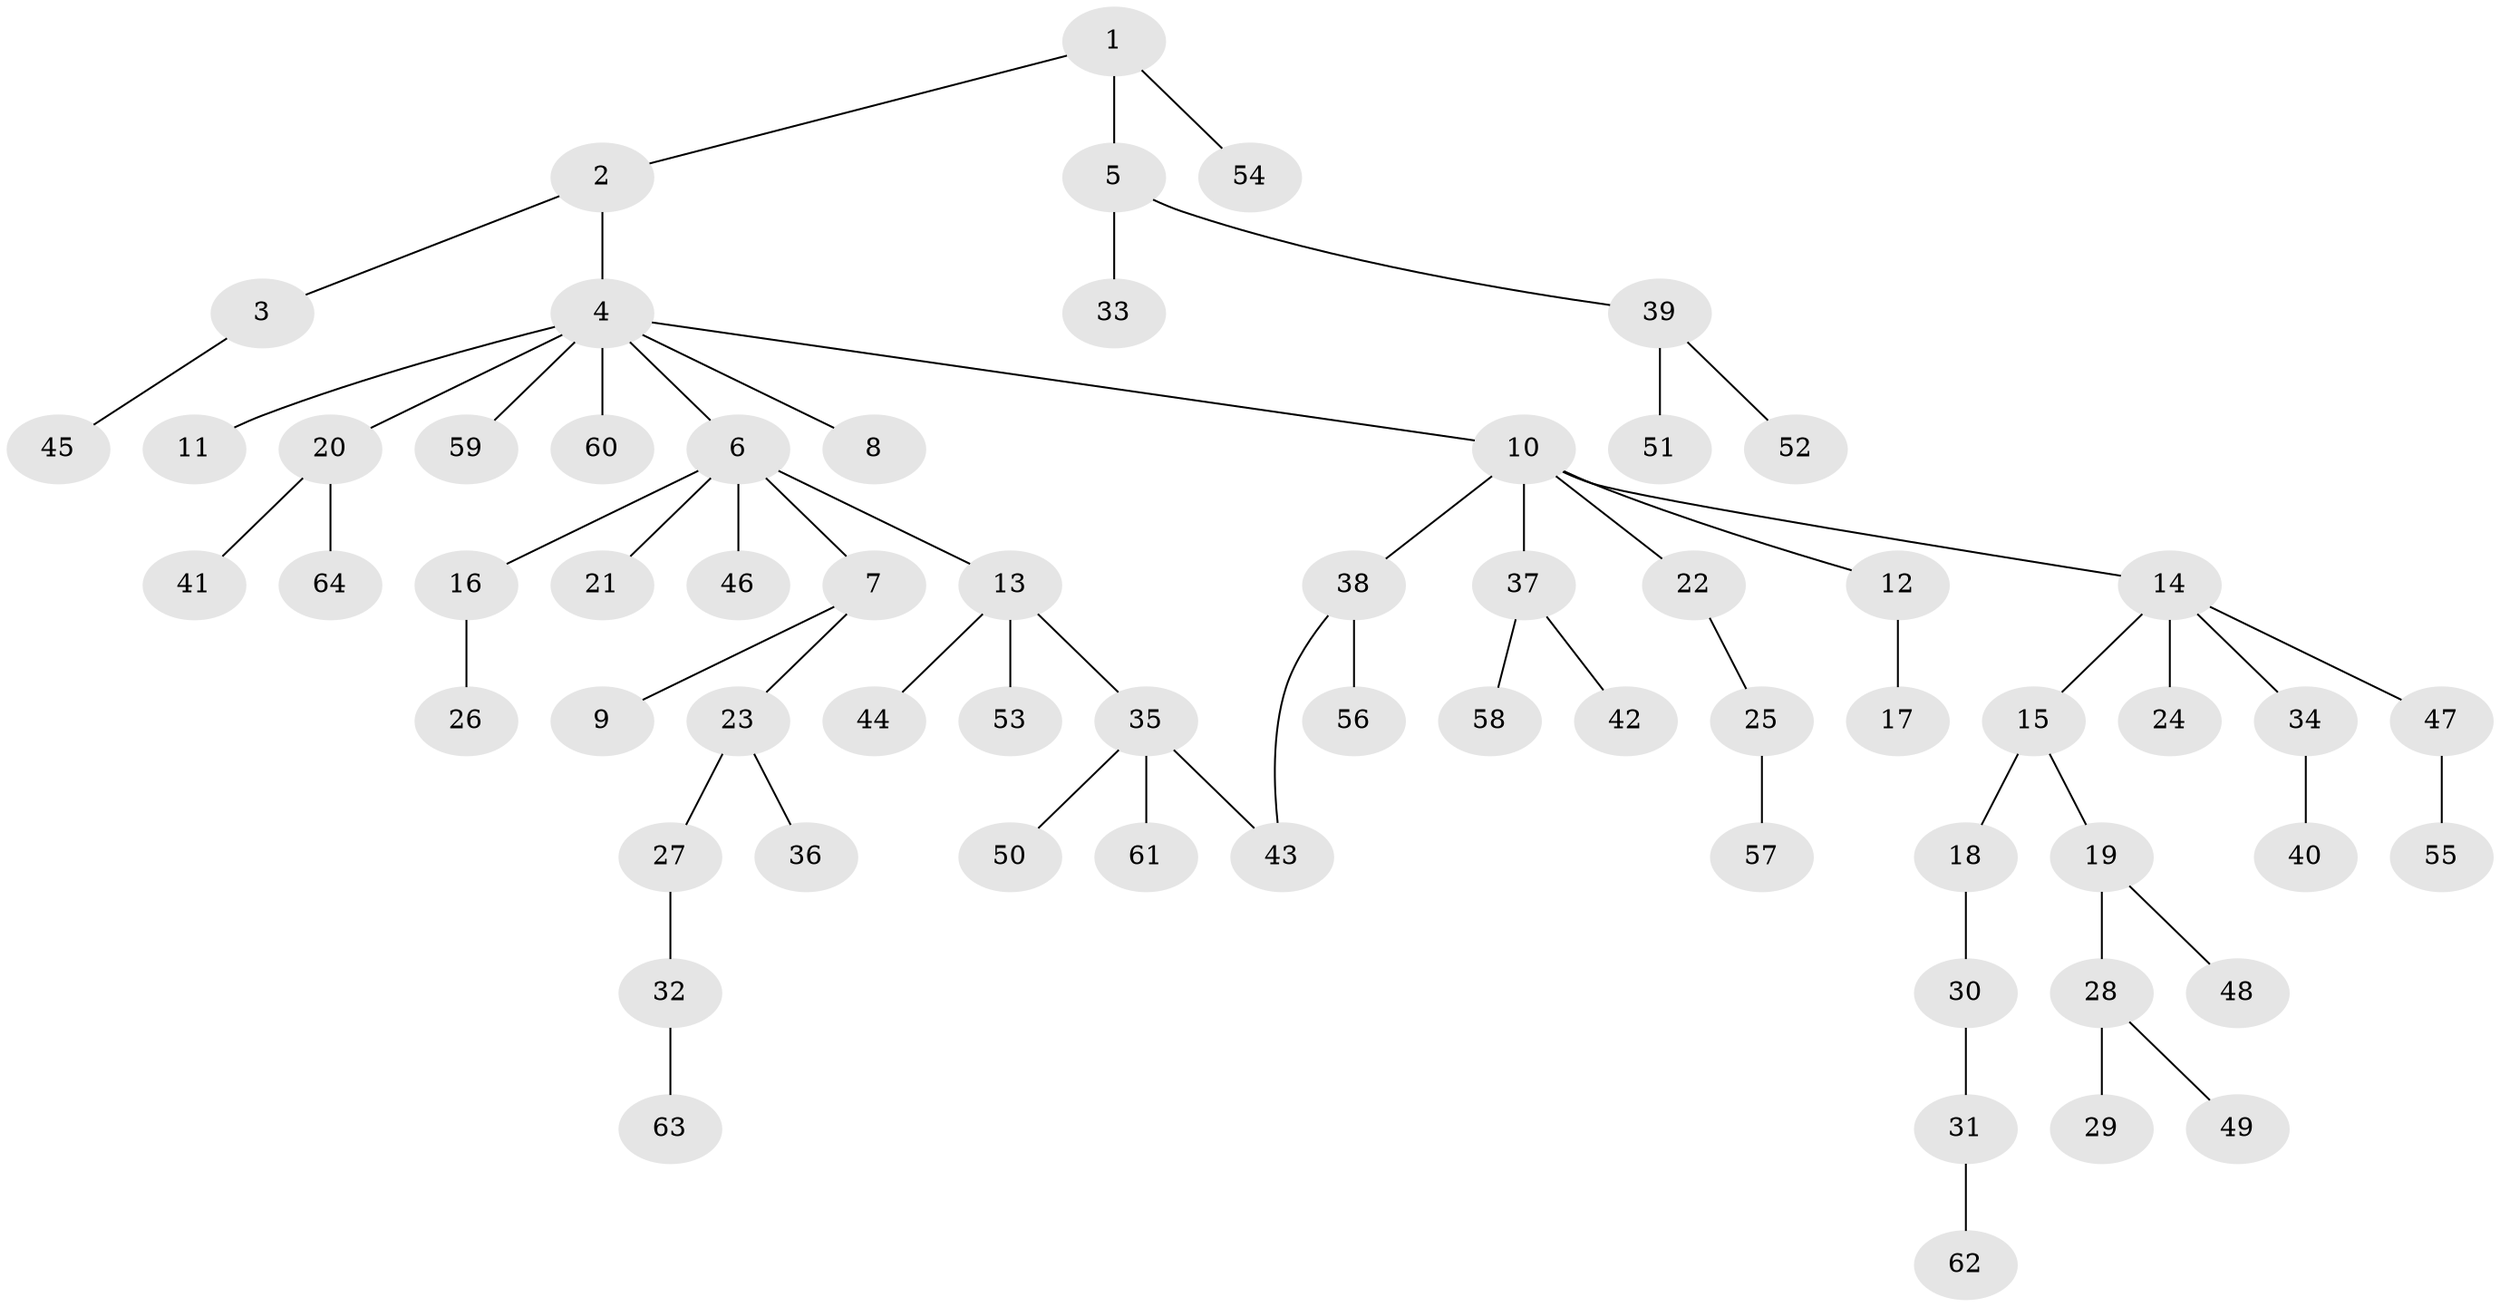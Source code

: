 // Generated by graph-tools (version 1.1) at 2025/49/03/09/25 03:49:19]
// undirected, 64 vertices, 64 edges
graph export_dot {
graph [start="1"]
  node [color=gray90,style=filled];
  1;
  2;
  3;
  4;
  5;
  6;
  7;
  8;
  9;
  10;
  11;
  12;
  13;
  14;
  15;
  16;
  17;
  18;
  19;
  20;
  21;
  22;
  23;
  24;
  25;
  26;
  27;
  28;
  29;
  30;
  31;
  32;
  33;
  34;
  35;
  36;
  37;
  38;
  39;
  40;
  41;
  42;
  43;
  44;
  45;
  46;
  47;
  48;
  49;
  50;
  51;
  52;
  53;
  54;
  55;
  56;
  57;
  58;
  59;
  60;
  61;
  62;
  63;
  64;
  1 -- 2;
  1 -- 5;
  1 -- 54;
  2 -- 3;
  2 -- 4;
  3 -- 45;
  4 -- 6;
  4 -- 8;
  4 -- 10;
  4 -- 11;
  4 -- 20;
  4 -- 59;
  4 -- 60;
  5 -- 33;
  5 -- 39;
  6 -- 7;
  6 -- 13;
  6 -- 16;
  6 -- 21;
  6 -- 46;
  7 -- 9;
  7 -- 23;
  10 -- 12;
  10 -- 14;
  10 -- 22;
  10 -- 37;
  10 -- 38;
  12 -- 17;
  13 -- 35;
  13 -- 44;
  13 -- 53;
  14 -- 15;
  14 -- 24;
  14 -- 34;
  14 -- 47;
  15 -- 18;
  15 -- 19;
  16 -- 26;
  18 -- 30;
  19 -- 28;
  19 -- 48;
  20 -- 41;
  20 -- 64;
  22 -- 25;
  23 -- 27;
  23 -- 36;
  25 -- 57;
  27 -- 32;
  28 -- 29;
  28 -- 49;
  30 -- 31;
  31 -- 62;
  32 -- 63;
  34 -- 40;
  35 -- 43;
  35 -- 50;
  35 -- 61;
  37 -- 42;
  37 -- 58;
  38 -- 56;
  38 -- 43;
  39 -- 51;
  39 -- 52;
  47 -- 55;
}
